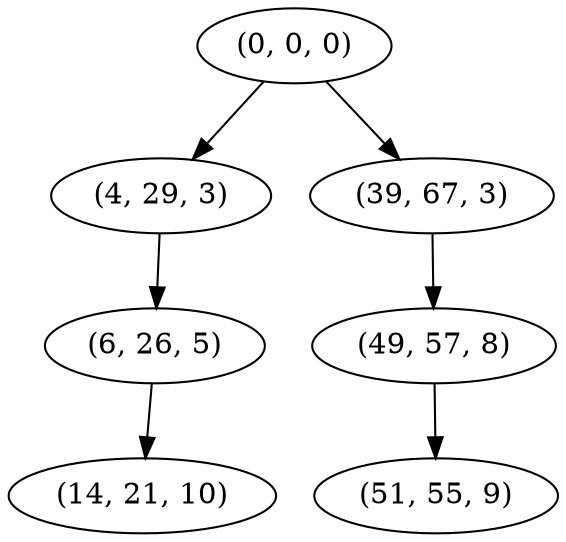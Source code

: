 digraph tree {
    "(0, 0, 0)";
    "(4, 29, 3)";
    "(6, 26, 5)";
    "(14, 21, 10)";
    "(39, 67, 3)";
    "(49, 57, 8)";
    "(51, 55, 9)";
    "(0, 0, 0)" -> "(4, 29, 3)";
    "(0, 0, 0)" -> "(39, 67, 3)";
    "(4, 29, 3)" -> "(6, 26, 5)";
    "(6, 26, 5)" -> "(14, 21, 10)";
    "(39, 67, 3)" -> "(49, 57, 8)";
    "(49, 57, 8)" -> "(51, 55, 9)";
}
